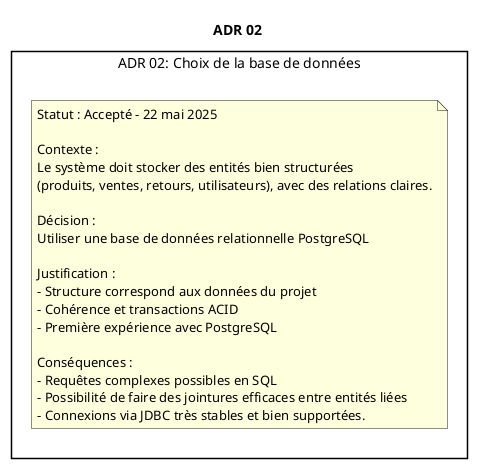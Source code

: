 @startuml
title ADR 02
rectangle "ADR 02: Choix de la base de données" {
  note right
    Statut : Accepté – 22 mai 2025

    Contexte :
    Le système doit stocker des entités bien structurées
    (produits, ventes, retours, utilisateurs), avec des relations claires.

    Décision :
    Utiliser une base de données relationnelle PostgreSQL

    Justification :
    - Structure correspond aux données du projet
    - Cohérence et transactions ACID
    - Première expérience avec PostgreSQL

    Conséquences :
    - Requêtes complexes possibles en SQL
    - Possibilité de faire des jointures efficaces entre entités liées
    - Connexions via JDBC très stables et bien supportées.
  end note
}
@enduml
